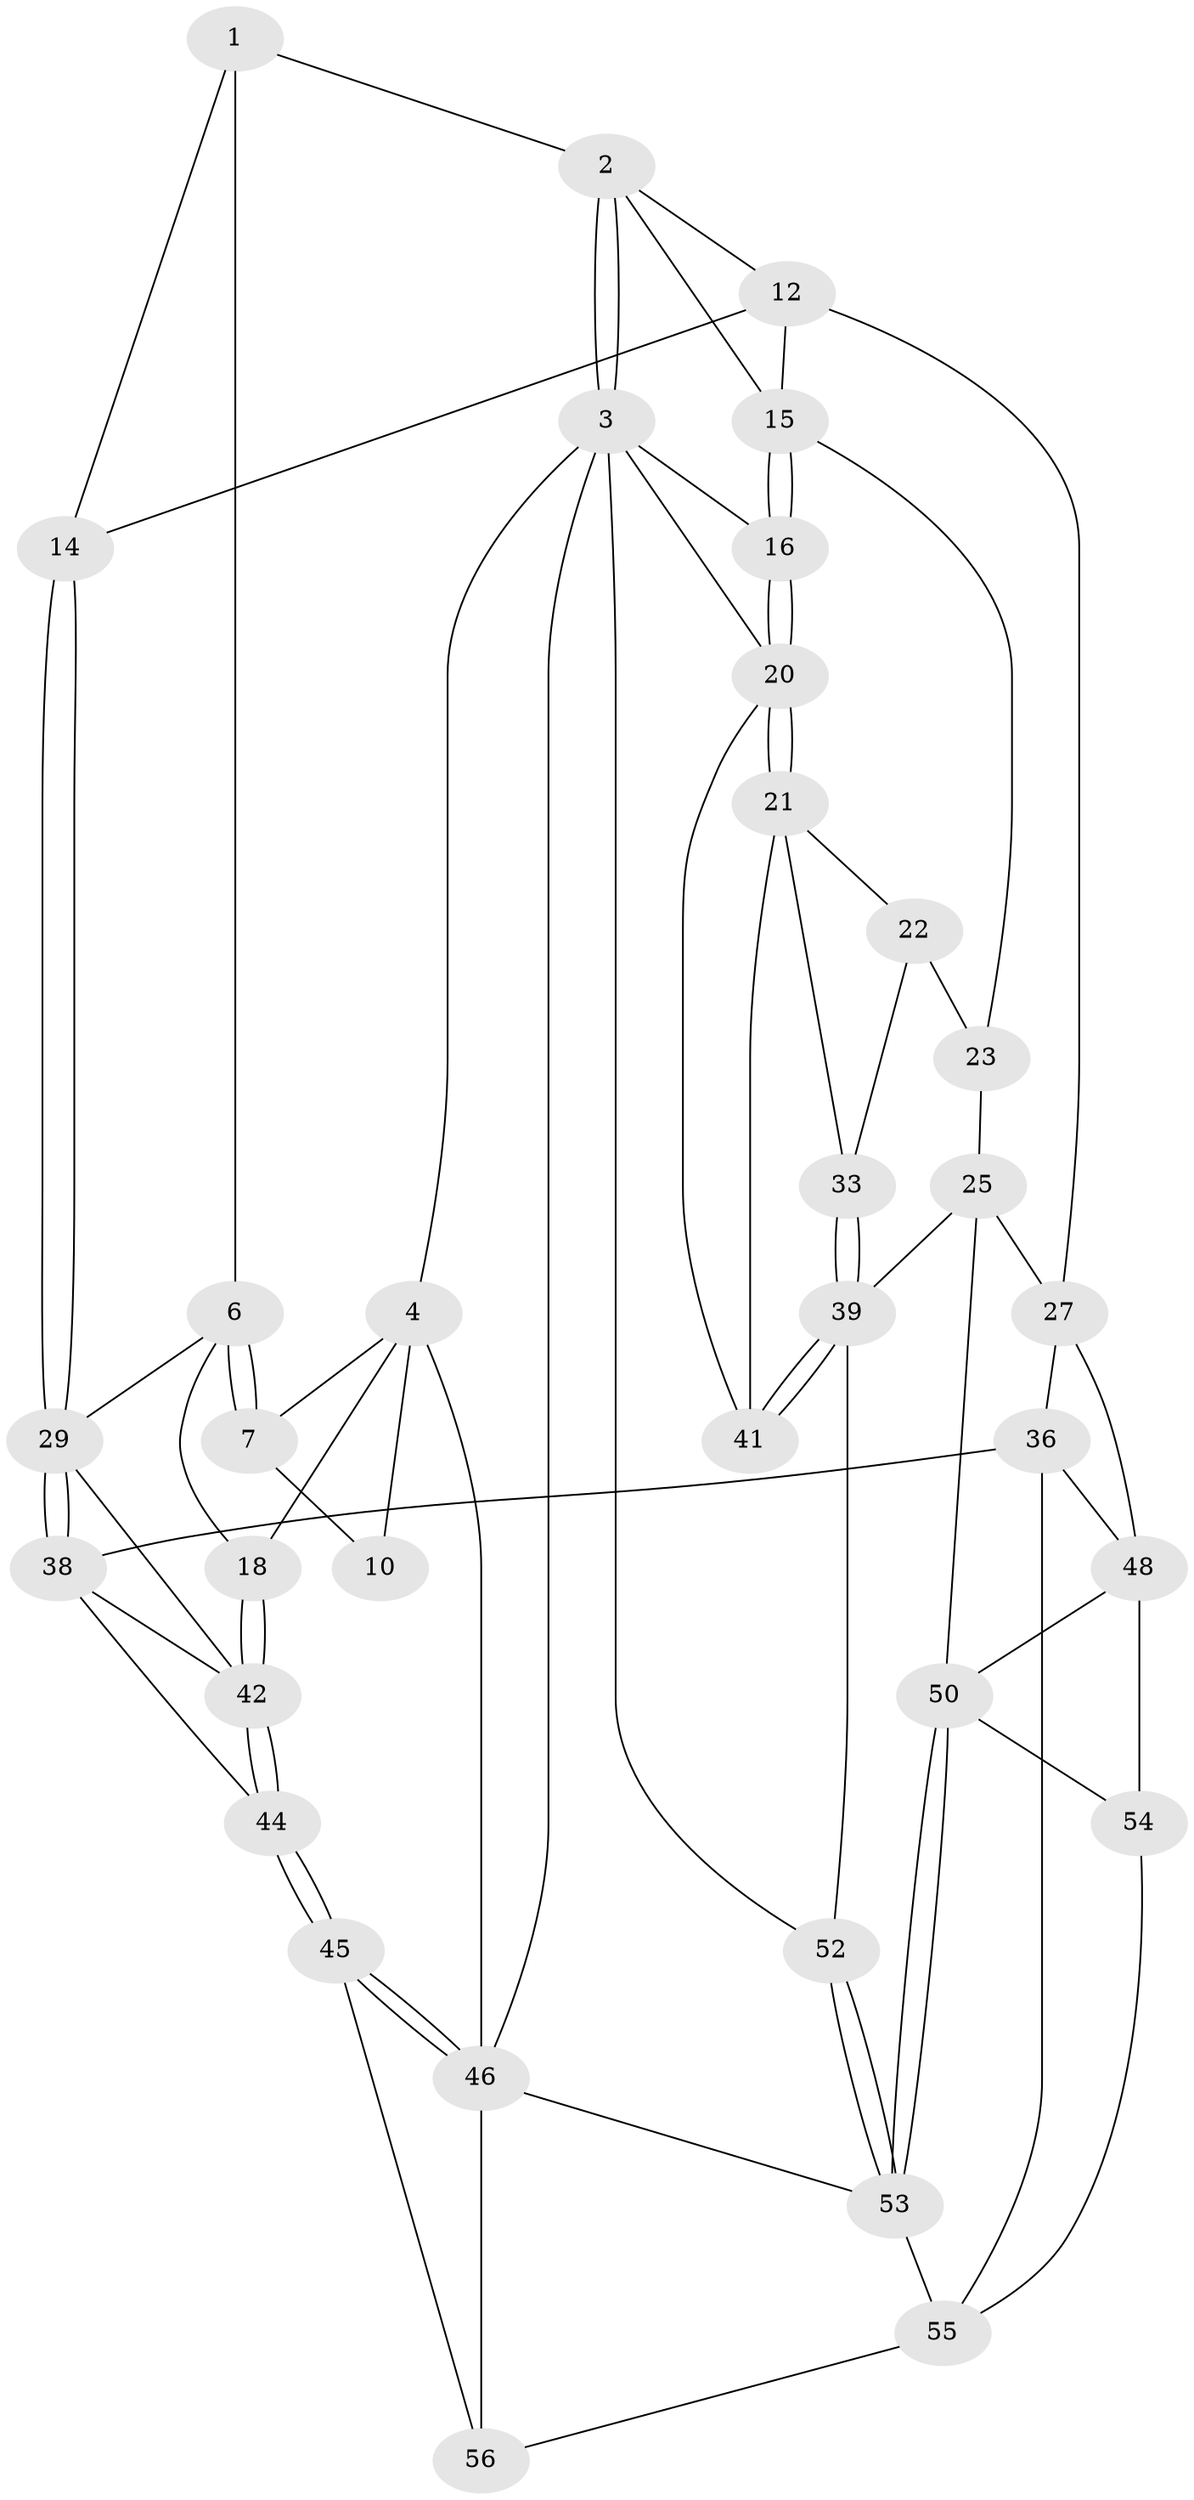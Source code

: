 // Generated by graph-tools (version 1.1) at 2025/24/03/03/25 07:24:38]
// undirected, 35 vertices, 79 edges
graph export_dot {
graph [start="1"]
  node [color=gray90,style=filled];
  1 [pos="+0.3603912640081475+0",super="+5"];
  2 [pos="+0.47214480195958114+0",super="+11"];
  3 [pos="+1+0",super="+34"];
  4 [pos="+0.2308890076488424+0",super="+9"];
  6 [pos="+0.23671640995201837+0.33762296385545676",super="+17"];
  7 [pos="+0.17283900919539893+0.24851856438889633",super="+8"];
  10 [pos="+0+0.1758030520711958"];
  12 [pos="+0.48769006996727304+0.32647279327011386",super="+13"];
  14 [pos="+0.34077091656983294+0.37893613548813565"];
  15 [pos="+0.8026843800378064+0.2262311050327729",super="+19"];
  16 [pos="+1+0"];
  18 [pos="+0+0.43313841558465466"];
  20 [pos="+1+0.4822958621610699",super="+35"];
  21 [pos="+0.9590243795371823+0.5000995007135983",super="+32"];
  22 [pos="+0.9295207610218134+0.4963889768272414",super="+31"];
  23 [pos="+0.7867373115263611+0.39792767684317476",super="+24"];
  25 [pos="+0.7150248276171247+0.6315064394733354",super="+26"];
  27 [pos="+0.5837449248589895+0.6129452176335602",super="+28"];
  29 [pos="+0.23280701112868304+0.6101227931334107",super="+30"];
  33 [pos="+0.9055263099586681+0.6192372922485546"];
  36 [pos="+0.394585195720023+0.7307516331378158",super="+37"];
  38 [pos="+0.23902616105625316+0.6699347196454333",super="+47"];
  39 [pos="+0.8496761266035628+0.6792307781869111",super="+40"];
  41 [pos="+1+0.7024384565622669"];
  42 [pos="+0+0.7284698994256695",super="+43"];
  44 [pos="+0+0.8697620607037969",super="+58"];
  45 [pos="+0+1",super="+57"];
  46 [pos="+0+1",super="+61"];
  48 [pos="+0.5477222820911815+0.7108154750268412",super="+49"];
  50 [pos="+0.6263413886539988+0.8089322714167667",super="+51"];
  52 [pos="+0.9640360663958082+1"];
  53 [pos="+0.9128536110074207+1",super="+60"];
  54 [pos="+0.5296061629382167+0.821856305696599"];
  55 [pos="+0.3508010942810179+0.811407780300036",super="+59"];
  56 [pos="+0.2785056984850207+0.8798685864026261"];
  1 -- 2;
  1 -- 6;
  1 -- 14;
  2 -- 3;
  2 -- 3;
  2 -- 12;
  2 -- 15;
  3 -- 4;
  3 -- 16;
  3 -- 46;
  3 -- 20;
  3 -- 52;
  4 -- 7;
  4 -- 10;
  4 -- 18;
  4 -- 46;
  6 -- 7;
  6 -- 7;
  6 -- 18;
  6 -- 29;
  7 -- 10 [weight=2];
  12 -- 15;
  12 -- 27;
  12 -- 14;
  14 -- 29;
  14 -- 29;
  15 -- 16;
  15 -- 16;
  15 -- 23;
  16 -- 20;
  16 -- 20;
  18 -- 42;
  18 -- 42;
  20 -- 21;
  20 -- 21;
  20 -- 41;
  21 -- 22;
  21 -- 33;
  21 -- 41;
  22 -- 23 [weight=2];
  22 -- 33;
  23 -- 25;
  25 -- 39;
  25 -- 50;
  25 -- 27;
  27 -- 48;
  27 -- 36;
  29 -- 38;
  29 -- 38;
  29 -- 42;
  33 -- 39;
  33 -- 39;
  36 -- 48;
  36 -- 38;
  36 -- 55;
  38 -- 42;
  38 -- 44;
  39 -- 41;
  39 -- 41;
  39 -- 52;
  42 -- 44;
  42 -- 44;
  44 -- 45 [weight=2];
  44 -- 45;
  45 -- 46;
  45 -- 46;
  45 -- 56;
  46 -- 56;
  46 -- 53;
  48 -- 50;
  48 -- 54;
  50 -- 53;
  50 -- 53;
  50 -- 54;
  52 -- 53;
  52 -- 53;
  53 -- 55;
  54 -- 55;
  55 -- 56;
}

